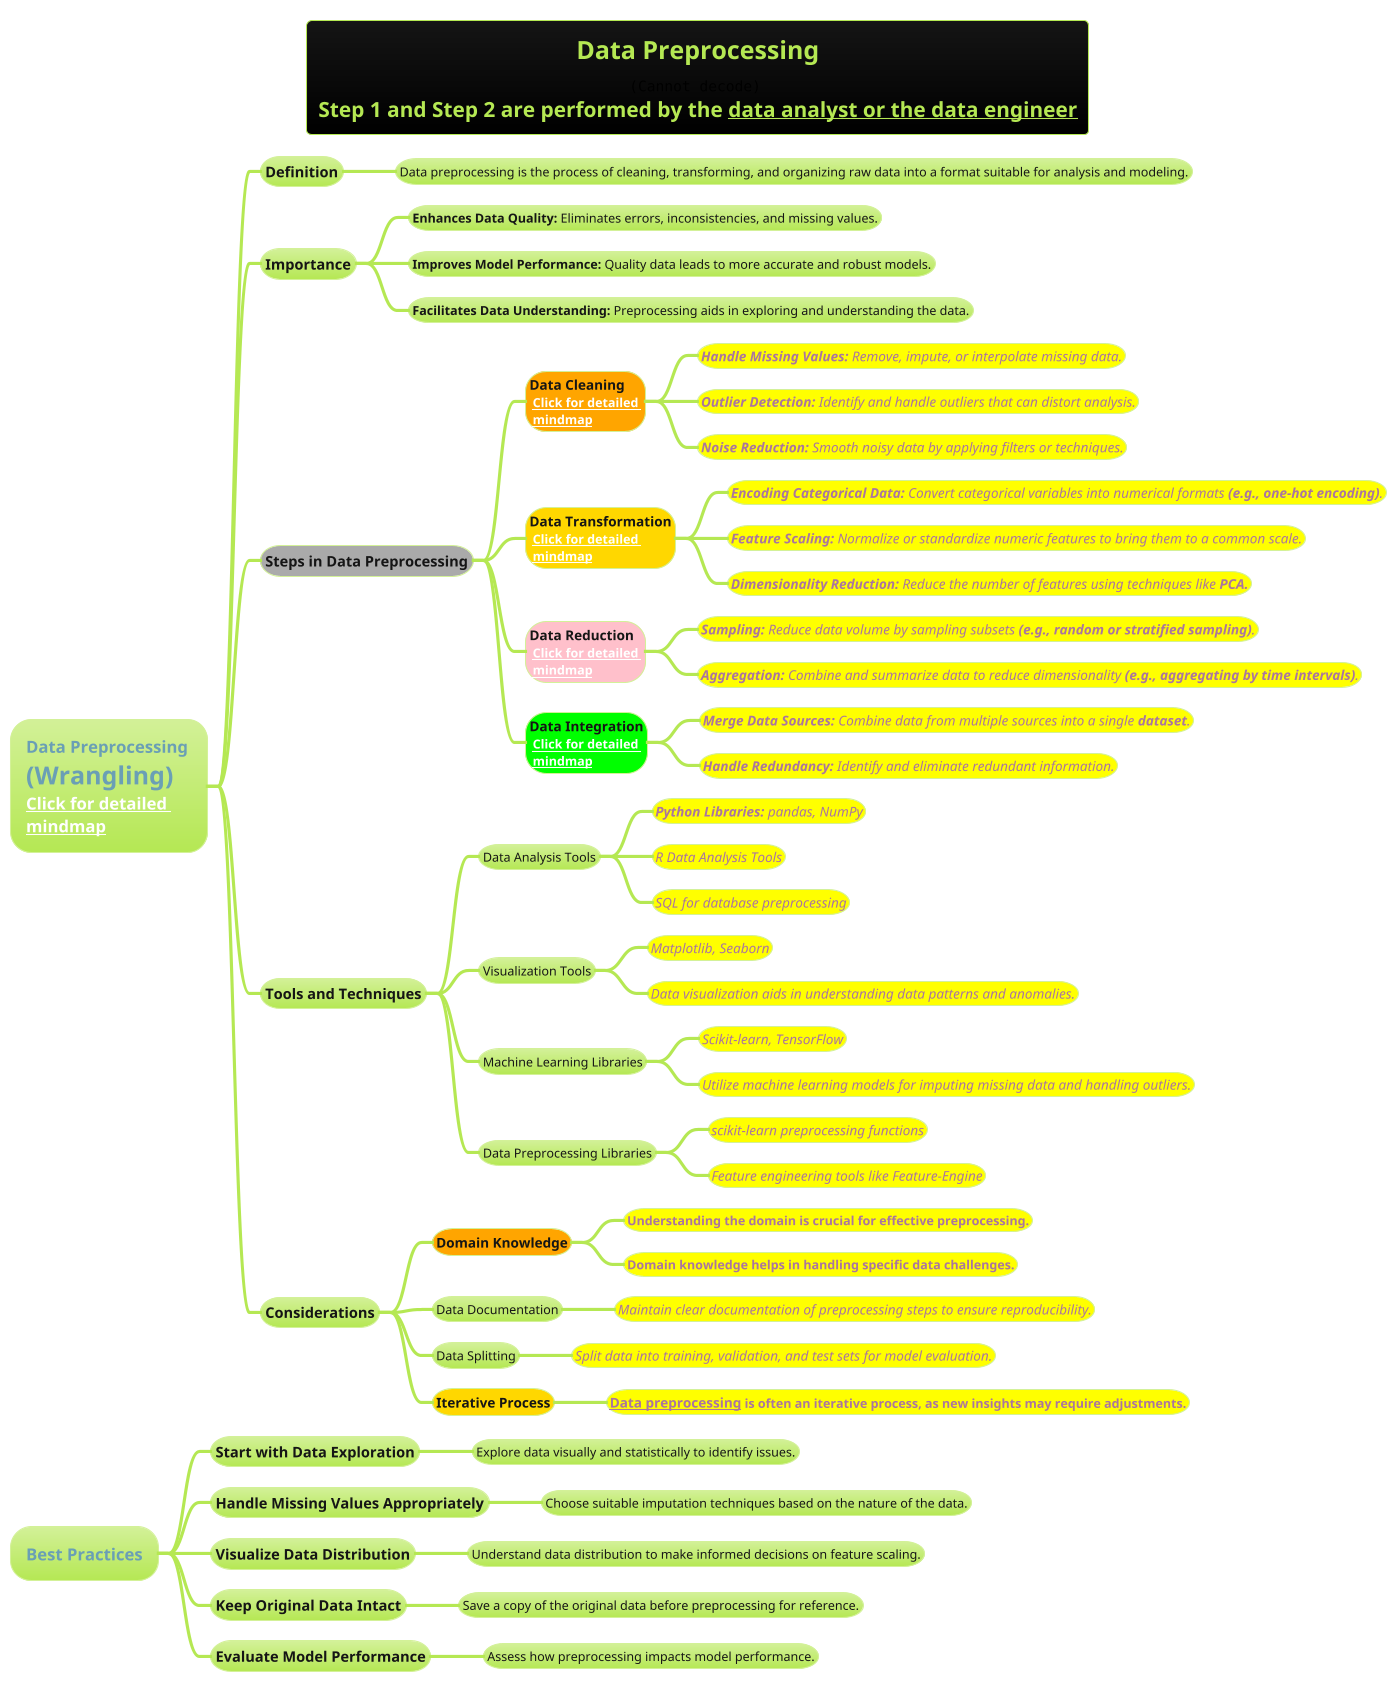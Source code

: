 @startmindmap
title =Data Preprocessing\n<img:images/img_59.png> \nStep 1 and Step 2 are performed by the __data analyst or the data engineer__
!theme hacker

* Data Preprocessing \n=**(Wrangling)** \n**[[Data-Wrangling-(or-preprocessing).puml Click for detailed \nmindmap]]**
** Definition
*** Data preprocessing is the process of cleaning, transforming, and organizing raw data into a format suitable for analysis and modeling.

** Importance
*** **Enhances Data Quality:** Eliminates errors, inconsistencies, and missing values.
*** **Improves Model Performance:** Quality data leads to more accurate and robust models.
*** **Facilitates Data Understanding:** Preprocessing aids in exploring and understanding the data.

**[#a] Steps in Data Preprocessing
***[#orange] ===Data Cleaning \n **[[1-Data-Cleaning.puml Click for detailed \nmindmap]]**
****[#yellow] ====<size:13>**Handle Missing Values:** Remove, impute, or interpolate missing data.
****[#yellow] ====<size:13>**Outlier Detection:** Identify and handle outliers that can distort analysis.
****[#yellow] ====<size:13>**Noise Reduction:** Smooth noisy data by applying filters or techniques.

***[#gold] ===Data Transformation \n **[[2-Data-Transformation.puml Click for detailed \nmindmap]]**
****[#yellow] ====<size:13>**Encoding Categorical Data:** Convert categorical variables into numerical formats **(e.g., one-hot encoding)**.
****[#yellow] ====<size:13>**Feature Scaling:** Normalize or standardize numeric features to bring them to a common scale.
****[#yellow] ====<size:13>**Dimensionality Reduction:** Reduce the number of features using techniques like **PCA.**

***[#pink] ===Data Reduction \n **[[3-Data-Reduction.puml Click for detailed \nmindmap]]**
****[#yellow] ====<size:13>**Sampling:** Reduce data volume by sampling subsets **(e.g., random or stratified sampling)**.
****[#yellow] ====<size:13>**Aggregation:** Combine and summarize data to reduce dimensionality **(e.g., aggregating by time intervals)**.

***[#lime] ===Data Integration \n **[[4-Data-Integration.puml Click for detailed \nmindmap]]**
****[#yellow] ====<size:13>**Merge Data Sources:** Combine data from multiple sources into a single **dataset**.
****[#yellow] ====<size:13>**Handle Redundancy:** Identify and eliminate redundant information.

** Tools and Techniques
*** Data Analysis Tools
****[#yellow] ====<size:13>**Python Libraries:** pandas, NumPy
****[#yellow] ====<size:13>R Data Analysis Tools
****[#yellow] ====<size:13>SQL for database preprocessing

*** Visualization Tools
****[#yellow] ====<size:13>Matplotlib, Seaborn
****[#yellow] ====<size:13>Data visualization aids in understanding data patterns and anomalies.

*** Machine Learning Libraries
****[#yellow] ====<size:13>Scikit-learn, TensorFlow
****[#yellow] ====<size:13>Utilize machine learning models for imputing missing data and handling outliers.

*** Data Preprocessing Libraries
****[#yellow] ====<size:13>scikit-learn preprocessing functions
****[#yellow] ====<size:13>Feature engineering tools like Feature-Engine

** Considerations
***[#orange] ===Domain Knowledge
****[#yellow] ===Understanding the domain is crucial for effective preprocessing.
****[#yellow] ===Domain knowledge helps in handling specific data challenges.

*** Data Documentation
****[#yellow] ====<size:13>Maintain clear documentation of preprocessing steps to ensure reproducibility.

*** Data Splitting
****[#yellow] ====<size:13>Split data into training, validation, and test sets for model evaluation.

***[#gold] ===Iterative Process
****[#yellow] ===__Data preprocessing__ is often an iterative process, as new insights may require adjustments.

* Best Practices
** Start with Data Exploration
*** Explore data visually and statistically to identify issues.

** Handle Missing Values Appropriately
*** Choose suitable imputation techniques based on the nature of the data.

** Visualize Data Distribution
*** Understand data distribution to make informed decisions on feature scaling.

** Keep Original Data Intact
*** Save a copy of the original data before preprocessing for reference.

** Evaluate Model Performance
*** Assess how preprocessing impacts model performance.

@endmindmap

